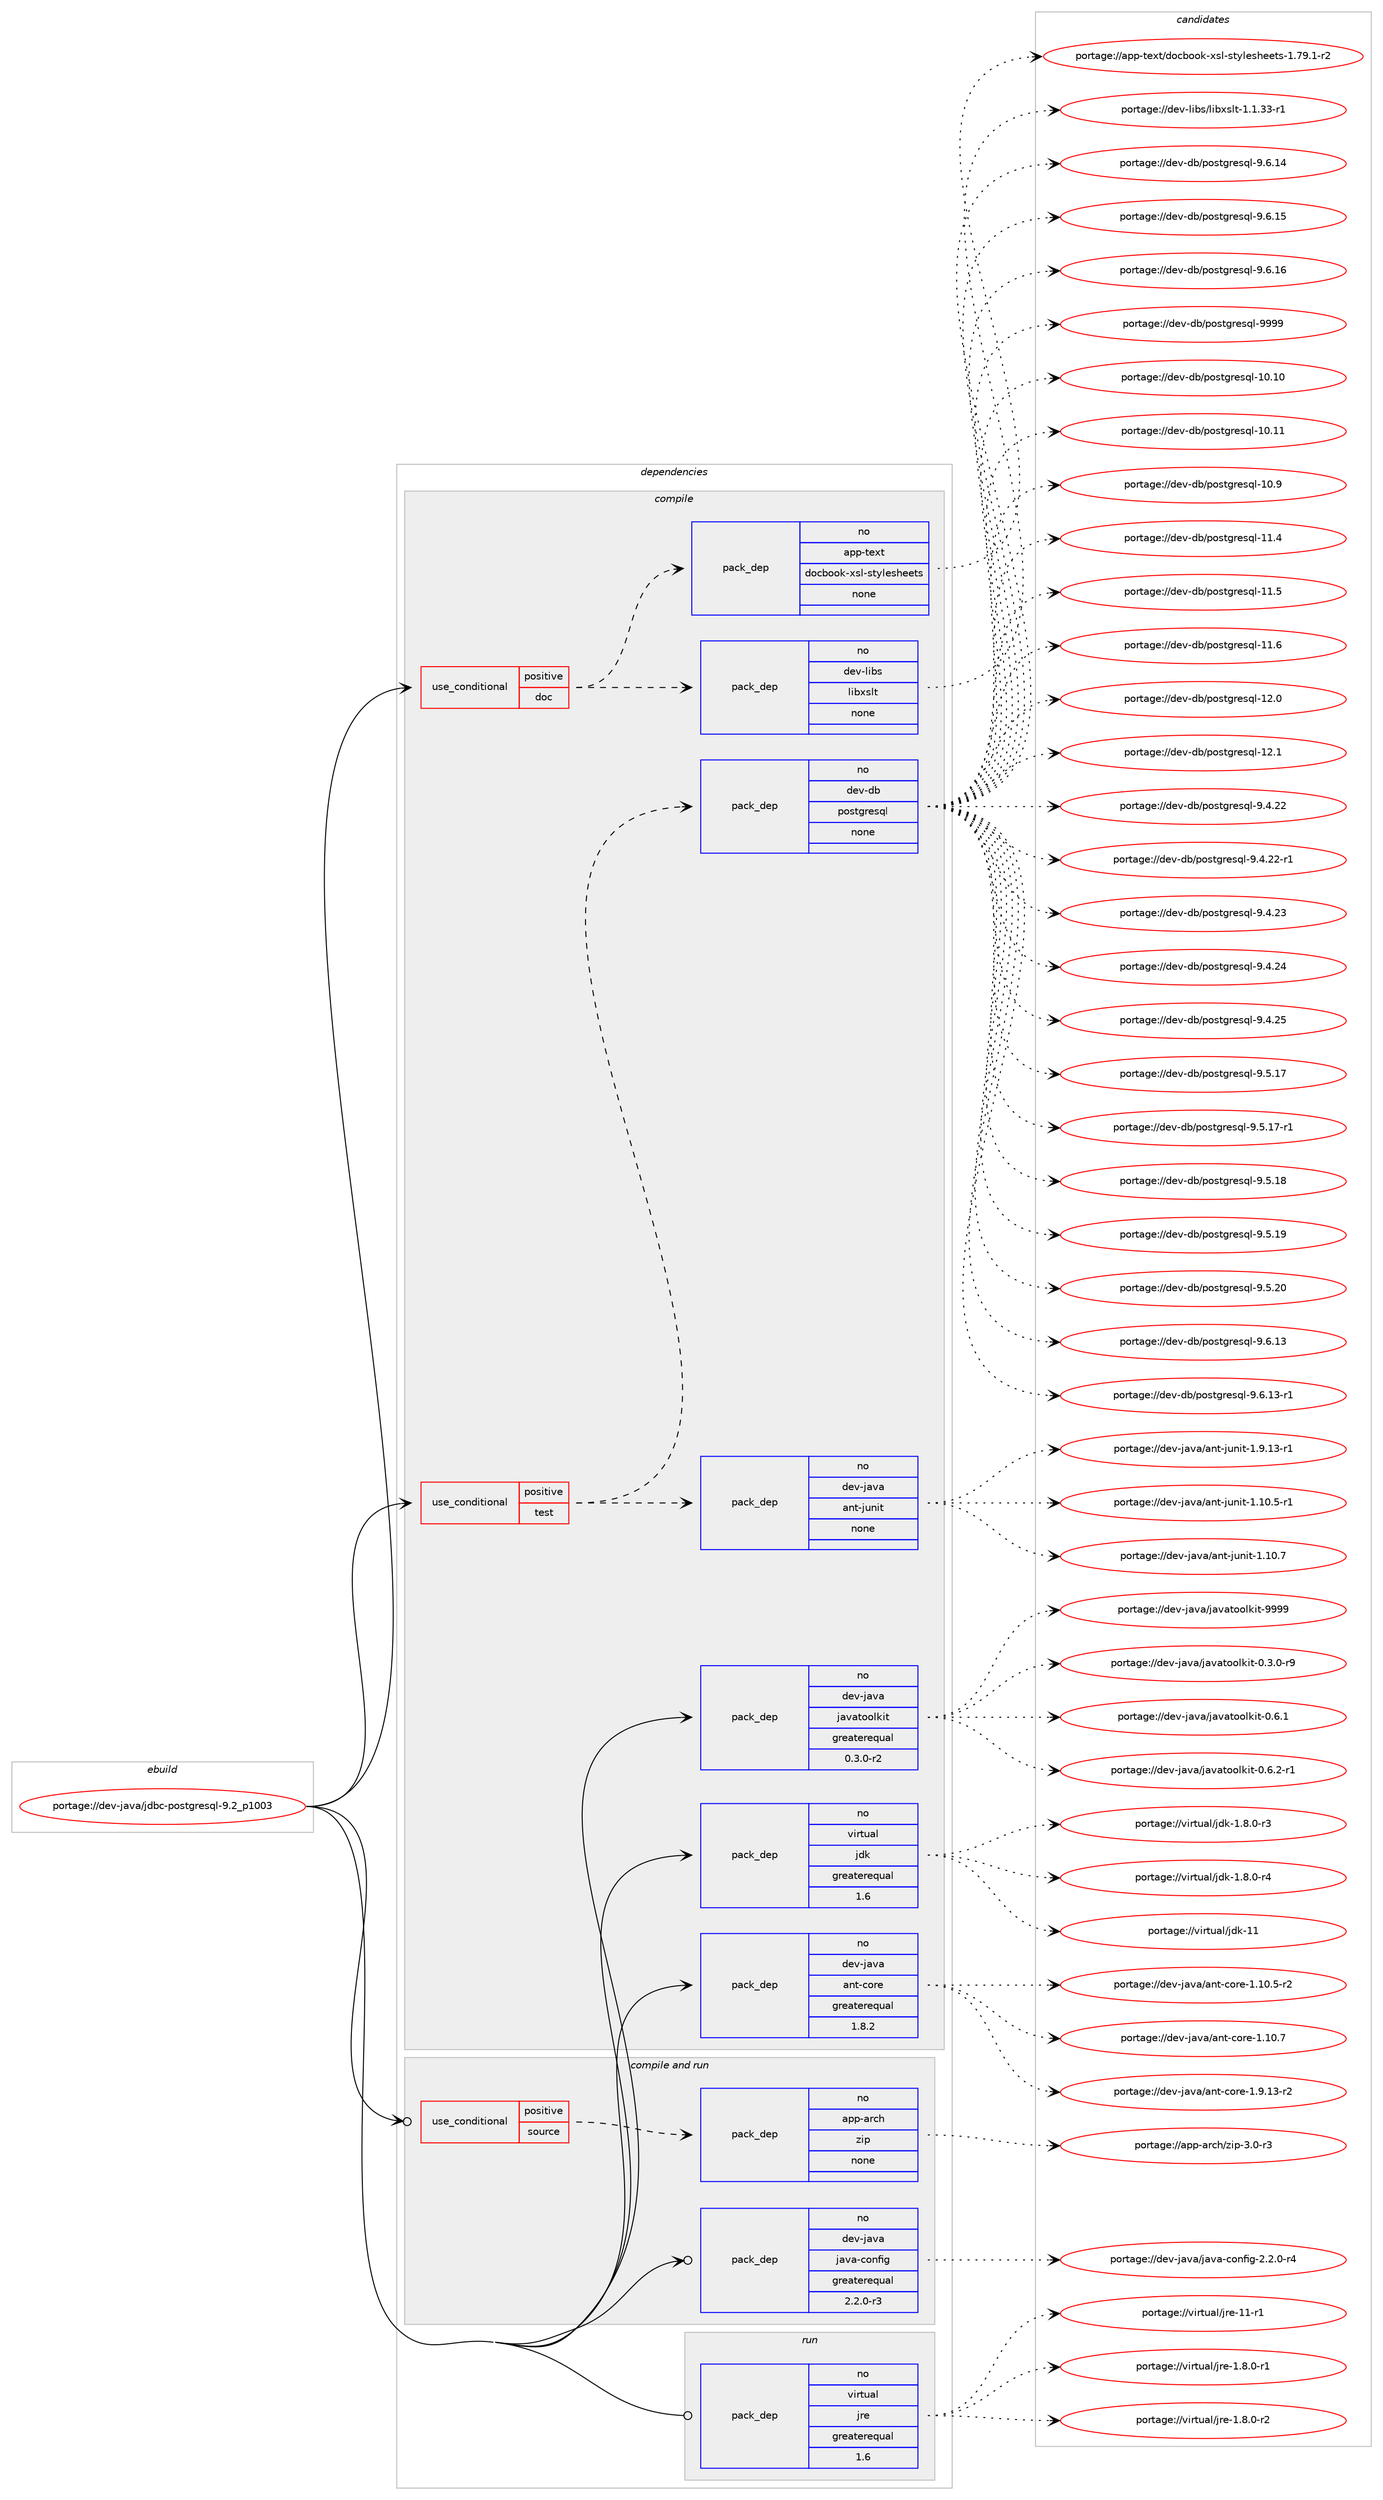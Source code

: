 digraph prolog {

# *************
# Graph options
# *************

newrank=true;
concentrate=true;
compound=true;
graph [rankdir=LR,fontname=Helvetica,fontsize=10,ranksep=1.5];#, ranksep=2.5, nodesep=0.2];
edge  [arrowhead=vee];
node  [fontname=Helvetica,fontsize=10];

# **********
# The ebuild
# **********

subgraph cluster_leftcol {
color=gray;
rank=same;
label=<<i>ebuild</i>>;
id [label="portage://dev-java/jdbc-postgresql-9.2_p1003", color=red, width=4, href="../dev-java/jdbc-postgresql-9.2_p1003.svg"];
}

# ****************
# The dependencies
# ****************

subgraph cluster_midcol {
color=gray;
label=<<i>dependencies</i>>;
subgraph cluster_compile {
fillcolor="#eeeeee";
style=filled;
label=<<i>compile</i>>;
subgraph cond18450 {
dependency89180 [label=<<TABLE BORDER="0" CELLBORDER="1" CELLSPACING="0" CELLPADDING="4"><TR><TD ROWSPAN="3" CELLPADDING="10">use_conditional</TD></TR><TR><TD>positive</TD></TR><TR><TD>doc</TD></TR></TABLE>>, shape=none, color=red];
subgraph pack68010 {
dependency89181 [label=<<TABLE BORDER="0" CELLBORDER="1" CELLSPACING="0" CELLPADDING="4" WIDTH="220"><TR><TD ROWSPAN="6" CELLPADDING="30">pack_dep</TD></TR><TR><TD WIDTH="110">no</TD></TR><TR><TD>dev-libs</TD></TR><TR><TD>libxslt</TD></TR><TR><TD>none</TD></TR><TR><TD></TD></TR></TABLE>>, shape=none, color=blue];
}
dependency89180:e -> dependency89181:w [weight=20,style="dashed",arrowhead="vee"];
subgraph pack68011 {
dependency89182 [label=<<TABLE BORDER="0" CELLBORDER="1" CELLSPACING="0" CELLPADDING="4" WIDTH="220"><TR><TD ROWSPAN="6" CELLPADDING="30">pack_dep</TD></TR><TR><TD WIDTH="110">no</TD></TR><TR><TD>app-text</TD></TR><TR><TD>docbook-xsl-stylesheets</TD></TR><TR><TD>none</TD></TR><TR><TD></TD></TR></TABLE>>, shape=none, color=blue];
}
dependency89180:e -> dependency89182:w [weight=20,style="dashed",arrowhead="vee"];
}
id:e -> dependency89180:w [weight=20,style="solid",arrowhead="vee"];
subgraph cond18451 {
dependency89183 [label=<<TABLE BORDER="0" CELLBORDER="1" CELLSPACING="0" CELLPADDING="4"><TR><TD ROWSPAN="3" CELLPADDING="10">use_conditional</TD></TR><TR><TD>positive</TD></TR><TR><TD>test</TD></TR></TABLE>>, shape=none, color=red];
subgraph pack68012 {
dependency89184 [label=<<TABLE BORDER="0" CELLBORDER="1" CELLSPACING="0" CELLPADDING="4" WIDTH="220"><TR><TD ROWSPAN="6" CELLPADDING="30">pack_dep</TD></TR><TR><TD WIDTH="110">no</TD></TR><TR><TD>dev-java</TD></TR><TR><TD>ant-junit</TD></TR><TR><TD>none</TD></TR><TR><TD></TD></TR></TABLE>>, shape=none, color=blue];
}
dependency89183:e -> dependency89184:w [weight=20,style="dashed",arrowhead="vee"];
subgraph pack68013 {
dependency89185 [label=<<TABLE BORDER="0" CELLBORDER="1" CELLSPACING="0" CELLPADDING="4" WIDTH="220"><TR><TD ROWSPAN="6" CELLPADDING="30">pack_dep</TD></TR><TR><TD WIDTH="110">no</TD></TR><TR><TD>dev-db</TD></TR><TR><TD>postgresql</TD></TR><TR><TD>none</TD></TR><TR><TD></TD></TR></TABLE>>, shape=none, color=blue];
}
dependency89183:e -> dependency89185:w [weight=20,style="dashed",arrowhead="vee"];
}
id:e -> dependency89183:w [weight=20,style="solid",arrowhead="vee"];
subgraph pack68014 {
dependency89186 [label=<<TABLE BORDER="0" CELLBORDER="1" CELLSPACING="0" CELLPADDING="4" WIDTH="220"><TR><TD ROWSPAN="6" CELLPADDING="30">pack_dep</TD></TR><TR><TD WIDTH="110">no</TD></TR><TR><TD>dev-java</TD></TR><TR><TD>ant-core</TD></TR><TR><TD>greaterequal</TD></TR><TR><TD>1.8.2</TD></TR></TABLE>>, shape=none, color=blue];
}
id:e -> dependency89186:w [weight=20,style="solid",arrowhead="vee"];
subgraph pack68015 {
dependency89187 [label=<<TABLE BORDER="0" CELLBORDER="1" CELLSPACING="0" CELLPADDING="4" WIDTH="220"><TR><TD ROWSPAN="6" CELLPADDING="30">pack_dep</TD></TR><TR><TD WIDTH="110">no</TD></TR><TR><TD>dev-java</TD></TR><TR><TD>javatoolkit</TD></TR><TR><TD>greaterequal</TD></TR><TR><TD>0.3.0-r2</TD></TR></TABLE>>, shape=none, color=blue];
}
id:e -> dependency89187:w [weight=20,style="solid",arrowhead="vee"];
subgraph pack68016 {
dependency89188 [label=<<TABLE BORDER="0" CELLBORDER="1" CELLSPACING="0" CELLPADDING="4" WIDTH="220"><TR><TD ROWSPAN="6" CELLPADDING="30">pack_dep</TD></TR><TR><TD WIDTH="110">no</TD></TR><TR><TD>virtual</TD></TR><TR><TD>jdk</TD></TR><TR><TD>greaterequal</TD></TR><TR><TD>1.6</TD></TR></TABLE>>, shape=none, color=blue];
}
id:e -> dependency89188:w [weight=20,style="solid",arrowhead="vee"];
}
subgraph cluster_compileandrun {
fillcolor="#eeeeee";
style=filled;
label=<<i>compile and run</i>>;
subgraph cond18452 {
dependency89189 [label=<<TABLE BORDER="0" CELLBORDER="1" CELLSPACING="0" CELLPADDING="4"><TR><TD ROWSPAN="3" CELLPADDING="10">use_conditional</TD></TR><TR><TD>positive</TD></TR><TR><TD>source</TD></TR></TABLE>>, shape=none, color=red];
subgraph pack68017 {
dependency89190 [label=<<TABLE BORDER="0" CELLBORDER="1" CELLSPACING="0" CELLPADDING="4" WIDTH="220"><TR><TD ROWSPAN="6" CELLPADDING="30">pack_dep</TD></TR><TR><TD WIDTH="110">no</TD></TR><TR><TD>app-arch</TD></TR><TR><TD>zip</TD></TR><TR><TD>none</TD></TR><TR><TD></TD></TR></TABLE>>, shape=none, color=blue];
}
dependency89189:e -> dependency89190:w [weight=20,style="dashed",arrowhead="vee"];
}
id:e -> dependency89189:w [weight=20,style="solid",arrowhead="odotvee"];
subgraph pack68018 {
dependency89191 [label=<<TABLE BORDER="0" CELLBORDER="1" CELLSPACING="0" CELLPADDING="4" WIDTH="220"><TR><TD ROWSPAN="6" CELLPADDING="30">pack_dep</TD></TR><TR><TD WIDTH="110">no</TD></TR><TR><TD>dev-java</TD></TR><TR><TD>java-config</TD></TR><TR><TD>greaterequal</TD></TR><TR><TD>2.2.0-r3</TD></TR></TABLE>>, shape=none, color=blue];
}
id:e -> dependency89191:w [weight=20,style="solid",arrowhead="odotvee"];
}
subgraph cluster_run {
fillcolor="#eeeeee";
style=filled;
label=<<i>run</i>>;
subgraph pack68019 {
dependency89192 [label=<<TABLE BORDER="0" CELLBORDER="1" CELLSPACING="0" CELLPADDING="4" WIDTH="220"><TR><TD ROWSPAN="6" CELLPADDING="30">pack_dep</TD></TR><TR><TD WIDTH="110">no</TD></TR><TR><TD>virtual</TD></TR><TR><TD>jre</TD></TR><TR><TD>greaterequal</TD></TR><TR><TD>1.6</TD></TR></TABLE>>, shape=none, color=blue];
}
id:e -> dependency89192:w [weight=20,style="solid",arrowhead="odot"];
}
}

# **************
# The candidates
# **************

subgraph cluster_choices {
rank=same;
color=gray;
label=<<i>candidates</i>>;

subgraph choice68010 {
color=black;
nodesep=1;
choiceportage10010111845108105981154710810598120115108116454946494651514511449 [label="portage://dev-libs/libxslt-1.1.33-r1", color=red, width=4,href="../dev-libs/libxslt-1.1.33-r1.svg"];
dependency89181:e -> choiceportage10010111845108105981154710810598120115108116454946494651514511449:w [style=dotted,weight="100"];
}
subgraph choice68011 {
color=black;
nodesep=1;
choiceportage97112112451161011201164710011199981111111074512011510845115116121108101115104101101116115454946555746494511450 [label="portage://app-text/docbook-xsl-stylesheets-1.79.1-r2", color=red, width=4,href="../app-text/docbook-xsl-stylesheets-1.79.1-r2.svg"];
dependency89182:e -> choiceportage97112112451161011201164710011199981111111074512011510845115116121108101115104101101116115454946555746494511450:w [style=dotted,weight="100"];
}
subgraph choice68012 {
color=black;
nodesep=1;
choiceportage100101118451069711897479711011645106117110105116454946494846534511449 [label="portage://dev-java/ant-junit-1.10.5-r1", color=red, width=4,href="../dev-java/ant-junit-1.10.5-r1.svg"];
choiceportage10010111845106971189747971101164510611711010511645494649484655 [label="portage://dev-java/ant-junit-1.10.7", color=red, width=4,href="../dev-java/ant-junit-1.10.7.svg"];
choiceportage100101118451069711897479711011645106117110105116454946574649514511449 [label="portage://dev-java/ant-junit-1.9.13-r1", color=red, width=4,href="../dev-java/ant-junit-1.9.13-r1.svg"];
dependency89184:e -> choiceportage100101118451069711897479711011645106117110105116454946494846534511449:w [style=dotted,weight="100"];
dependency89184:e -> choiceportage10010111845106971189747971101164510611711010511645494649484655:w [style=dotted,weight="100"];
dependency89184:e -> choiceportage100101118451069711897479711011645106117110105116454946574649514511449:w [style=dotted,weight="100"];
}
subgraph choice68013 {
color=black;
nodesep=1;
choiceportage100101118451009847112111115116103114101115113108454948464948 [label="portage://dev-db/postgresql-10.10", color=red, width=4,href="../dev-db/postgresql-10.10.svg"];
choiceportage100101118451009847112111115116103114101115113108454948464949 [label="portage://dev-db/postgresql-10.11", color=red, width=4,href="../dev-db/postgresql-10.11.svg"];
choiceportage1001011184510098471121111151161031141011151131084549484657 [label="portage://dev-db/postgresql-10.9", color=red, width=4,href="../dev-db/postgresql-10.9.svg"];
choiceportage1001011184510098471121111151161031141011151131084549494652 [label="portage://dev-db/postgresql-11.4", color=red, width=4,href="../dev-db/postgresql-11.4.svg"];
choiceportage1001011184510098471121111151161031141011151131084549494653 [label="portage://dev-db/postgresql-11.5", color=red, width=4,href="../dev-db/postgresql-11.5.svg"];
choiceportage1001011184510098471121111151161031141011151131084549494654 [label="portage://dev-db/postgresql-11.6", color=red, width=4,href="../dev-db/postgresql-11.6.svg"];
choiceportage1001011184510098471121111151161031141011151131084549504648 [label="portage://dev-db/postgresql-12.0", color=red, width=4,href="../dev-db/postgresql-12.0.svg"];
choiceportage1001011184510098471121111151161031141011151131084549504649 [label="portage://dev-db/postgresql-12.1", color=red, width=4,href="../dev-db/postgresql-12.1.svg"];
choiceportage10010111845100984711211111511610311410111511310845574652465050 [label="portage://dev-db/postgresql-9.4.22", color=red, width=4,href="../dev-db/postgresql-9.4.22.svg"];
choiceportage100101118451009847112111115116103114101115113108455746524650504511449 [label="portage://dev-db/postgresql-9.4.22-r1", color=red, width=4,href="../dev-db/postgresql-9.4.22-r1.svg"];
choiceportage10010111845100984711211111511610311410111511310845574652465051 [label="portage://dev-db/postgresql-9.4.23", color=red, width=4,href="../dev-db/postgresql-9.4.23.svg"];
choiceportage10010111845100984711211111511610311410111511310845574652465052 [label="portage://dev-db/postgresql-9.4.24", color=red, width=4,href="../dev-db/postgresql-9.4.24.svg"];
choiceportage10010111845100984711211111511610311410111511310845574652465053 [label="portage://dev-db/postgresql-9.4.25", color=red, width=4,href="../dev-db/postgresql-9.4.25.svg"];
choiceportage10010111845100984711211111511610311410111511310845574653464955 [label="portage://dev-db/postgresql-9.5.17", color=red, width=4,href="../dev-db/postgresql-9.5.17.svg"];
choiceportage100101118451009847112111115116103114101115113108455746534649554511449 [label="portage://dev-db/postgresql-9.5.17-r1", color=red, width=4,href="../dev-db/postgresql-9.5.17-r1.svg"];
choiceportage10010111845100984711211111511610311410111511310845574653464956 [label="portage://dev-db/postgresql-9.5.18", color=red, width=4,href="../dev-db/postgresql-9.5.18.svg"];
choiceportage10010111845100984711211111511610311410111511310845574653464957 [label="portage://dev-db/postgresql-9.5.19", color=red, width=4,href="../dev-db/postgresql-9.5.19.svg"];
choiceportage10010111845100984711211111511610311410111511310845574653465048 [label="portage://dev-db/postgresql-9.5.20", color=red, width=4,href="../dev-db/postgresql-9.5.20.svg"];
choiceportage10010111845100984711211111511610311410111511310845574654464951 [label="portage://dev-db/postgresql-9.6.13", color=red, width=4,href="../dev-db/postgresql-9.6.13.svg"];
choiceportage100101118451009847112111115116103114101115113108455746544649514511449 [label="portage://dev-db/postgresql-9.6.13-r1", color=red, width=4,href="../dev-db/postgresql-9.6.13-r1.svg"];
choiceportage10010111845100984711211111511610311410111511310845574654464952 [label="portage://dev-db/postgresql-9.6.14", color=red, width=4,href="../dev-db/postgresql-9.6.14.svg"];
choiceportage10010111845100984711211111511610311410111511310845574654464953 [label="portage://dev-db/postgresql-9.6.15", color=red, width=4,href="../dev-db/postgresql-9.6.15.svg"];
choiceportage10010111845100984711211111511610311410111511310845574654464954 [label="portage://dev-db/postgresql-9.6.16", color=red, width=4,href="../dev-db/postgresql-9.6.16.svg"];
choiceportage1001011184510098471121111151161031141011151131084557575757 [label="portage://dev-db/postgresql-9999", color=red, width=4,href="../dev-db/postgresql-9999.svg"];
dependency89185:e -> choiceportage100101118451009847112111115116103114101115113108454948464948:w [style=dotted,weight="100"];
dependency89185:e -> choiceportage100101118451009847112111115116103114101115113108454948464949:w [style=dotted,weight="100"];
dependency89185:e -> choiceportage1001011184510098471121111151161031141011151131084549484657:w [style=dotted,weight="100"];
dependency89185:e -> choiceportage1001011184510098471121111151161031141011151131084549494652:w [style=dotted,weight="100"];
dependency89185:e -> choiceportage1001011184510098471121111151161031141011151131084549494653:w [style=dotted,weight="100"];
dependency89185:e -> choiceportage1001011184510098471121111151161031141011151131084549494654:w [style=dotted,weight="100"];
dependency89185:e -> choiceportage1001011184510098471121111151161031141011151131084549504648:w [style=dotted,weight="100"];
dependency89185:e -> choiceportage1001011184510098471121111151161031141011151131084549504649:w [style=dotted,weight="100"];
dependency89185:e -> choiceportage10010111845100984711211111511610311410111511310845574652465050:w [style=dotted,weight="100"];
dependency89185:e -> choiceportage100101118451009847112111115116103114101115113108455746524650504511449:w [style=dotted,weight="100"];
dependency89185:e -> choiceportage10010111845100984711211111511610311410111511310845574652465051:w [style=dotted,weight="100"];
dependency89185:e -> choiceportage10010111845100984711211111511610311410111511310845574652465052:w [style=dotted,weight="100"];
dependency89185:e -> choiceportage10010111845100984711211111511610311410111511310845574652465053:w [style=dotted,weight="100"];
dependency89185:e -> choiceportage10010111845100984711211111511610311410111511310845574653464955:w [style=dotted,weight="100"];
dependency89185:e -> choiceportage100101118451009847112111115116103114101115113108455746534649554511449:w [style=dotted,weight="100"];
dependency89185:e -> choiceportage10010111845100984711211111511610311410111511310845574653464956:w [style=dotted,weight="100"];
dependency89185:e -> choiceportage10010111845100984711211111511610311410111511310845574653464957:w [style=dotted,weight="100"];
dependency89185:e -> choiceportage10010111845100984711211111511610311410111511310845574653465048:w [style=dotted,weight="100"];
dependency89185:e -> choiceportage10010111845100984711211111511610311410111511310845574654464951:w [style=dotted,weight="100"];
dependency89185:e -> choiceportage100101118451009847112111115116103114101115113108455746544649514511449:w [style=dotted,weight="100"];
dependency89185:e -> choiceportage10010111845100984711211111511610311410111511310845574654464952:w [style=dotted,weight="100"];
dependency89185:e -> choiceportage10010111845100984711211111511610311410111511310845574654464953:w [style=dotted,weight="100"];
dependency89185:e -> choiceportage10010111845100984711211111511610311410111511310845574654464954:w [style=dotted,weight="100"];
dependency89185:e -> choiceportage1001011184510098471121111151161031141011151131084557575757:w [style=dotted,weight="100"];
}
subgraph choice68014 {
color=black;
nodesep=1;
choiceportage10010111845106971189747971101164599111114101454946494846534511450 [label="portage://dev-java/ant-core-1.10.5-r2", color=red, width=4,href="../dev-java/ant-core-1.10.5-r2.svg"];
choiceportage1001011184510697118974797110116459911111410145494649484655 [label="portage://dev-java/ant-core-1.10.7", color=red, width=4,href="../dev-java/ant-core-1.10.7.svg"];
choiceportage10010111845106971189747971101164599111114101454946574649514511450 [label="portage://dev-java/ant-core-1.9.13-r2", color=red, width=4,href="../dev-java/ant-core-1.9.13-r2.svg"];
dependency89186:e -> choiceportage10010111845106971189747971101164599111114101454946494846534511450:w [style=dotted,weight="100"];
dependency89186:e -> choiceportage1001011184510697118974797110116459911111410145494649484655:w [style=dotted,weight="100"];
dependency89186:e -> choiceportage10010111845106971189747971101164599111114101454946574649514511450:w [style=dotted,weight="100"];
}
subgraph choice68015 {
color=black;
nodesep=1;
choiceportage1001011184510697118974710697118971161111111081071051164548465146484511457 [label="portage://dev-java/javatoolkit-0.3.0-r9", color=red, width=4,href="../dev-java/javatoolkit-0.3.0-r9.svg"];
choiceportage100101118451069711897471069711897116111111108107105116454846544649 [label="portage://dev-java/javatoolkit-0.6.1", color=red, width=4,href="../dev-java/javatoolkit-0.6.1.svg"];
choiceportage1001011184510697118974710697118971161111111081071051164548465446504511449 [label="portage://dev-java/javatoolkit-0.6.2-r1", color=red, width=4,href="../dev-java/javatoolkit-0.6.2-r1.svg"];
choiceportage1001011184510697118974710697118971161111111081071051164557575757 [label="portage://dev-java/javatoolkit-9999", color=red, width=4,href="../dev-java/javatoolkit-9999.svg"];
dependency89187:e -> choiceportage1001011184510697118974710697118971161111111081071051164548465146484511457:w [style=dotted,weight="100"];
dependency89187:e -> choiceportage100101118451069711897471069711897116111111108107105116454846544649:w [style=dotted,weight="100"];
dependency89187:e -> choiceportage1001011184510697118974710697118971161111111081071051164548465446504511449:w [style=dotted,weight="100"];
dependency89187:e -> choiceportage1001011184510697118974710697118971161111111081071051164557575757:w [style=dotted,weight="100"];
}
subgraph choice68016 {
color=black;
nodesep=1;
choiceportage11810511411611797108471061001074549465646484511451 [label="portage://virtual/jdk-1.8.0-r3", color=red, width=4,href="../virtual/jdk-1.8.0-r3.svg"];
choiceportage11810511411611797108471061001074549465646484511452 [label="portage://virtual/jdk-1.8.0-r4", color=red, width=4,href="../virtual/jdk-1.8.0-r4.svg"];
choiceportage1181051141161179710847106100107454949 [label="portage://virtual/jdk-11", color=red, width=4,href="../virtual/jdk-11.svg"];
dependency89188:e -> choiceportage11810511411611797108471061001074549465646484511451:w [style=dotted,weight="100"];
dependency89188:e -> choiceportage11810511411611797108471061001074549465646484511452:w [style=dotted,weight="100"];
dependency89188:e -> choiceportage1181051141161179710847106100107454949:w [style=dotted,weight="100"];
}
subgraph choice68017 {
color=black;
nodesep=1;
choiceportage9711211245971149910447122105112455146484511451 [label="portage://app-arch/zip-3.0-r3", color=red, width=4,href="../app-arch/zip-3.0-r3.svg"];
dependency89190:e -> choiceportage9711211245971149910447122105112455146484511451:w [style=dotted,weight="100"];
}
subgraph choice68018 {
color=black;
nodesep=1;
choiceportage10010111845106971189747106971189745991111101021051034550465046484511452 [label="portage://dev-java/java-config-2.2.0-r4", color=red, width=4,href="../dev-java/java-config-2.2.0-r4.svg"];
dependency89191:e -> choiceportage10010111845106971189747106971189745991111101021051034550465046484511452:w [style=dotted,weight="100"];
}
subgraph choice68019 {
color=black;
nodesep=1;
choiceportage11810511411611797108471061141014549465646484511449 [label="portage://virtual/jre-1.8.0-r1", color=red, width=4,href="../virtual/jre-1.8.0-r1.svg"];
choiceportage11810511411611797108471061141014549465646484511450 [label="portage://virtual/jre-1.8.0-r2", color=red, width=4,href="../virtual/jre-1.8.0-r2.svg"];
choiceportage11810511411611797108471061141014549494511449 [label="portage://virtual/jre-11-r1", color=red, width=4,href="../virtual/jre-11-r1.svg"];
dependency89192:e -> choiceportage11810511411611797108471061141014549465646484511449:w [style=dotted,weight="100"];
dependency89192:e -> choiceportage11810511411611797108471061141014549465646484511450:w [style=dotted,weight="100"];
dependency89192:e -> choiceportage11810511411611797108471061141014549494511449:w [style=dotted,weight="100"];
}
}

}
